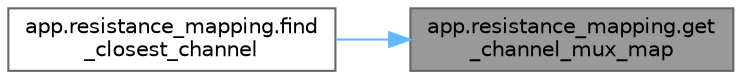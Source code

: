 digraph "app.resistance_mapping.get_channel_mux_map"
{
 // LATEX_PDF_SIZE
  bgcolor="transparent";
  edge [fontname=Helvetica,fontsize=10,labelfontname=Helvetica,labelfontsize=10];
  node [fontname=Helvetica,fontsize=10,shape=box,height=0.2,width=0.4];
  rankdir="RL";
  Node1 [id="Node000001",label="app.resistance_mapping.get\l_channel_mux_map",height=0.2,width=0.4,color="gray40", fillcolor="grey60", style="filled", fontcolor="black",tooltip="Retourne le mapping CHANNEL_MUX pour un type de sonde donné."];
  Node1 -> Node2 [id="edge1_Node000001_Node000002",dir="back",color="steelblue1",style="solid",tooltip=" "];
  Node2 [id="Node000002",label="app.resistance_mapping.find\l_closest_channel",height=0.2,width=0.4,color="grey40", fillcolor="white", style="filled",URL="$namespaceapp_1_1resistance__mapping.html#ad97e98ca666d8a3efb4c892acd311297",tooltip="Trouve le canal MUX le plus proche pour une résistance cible."];
}

